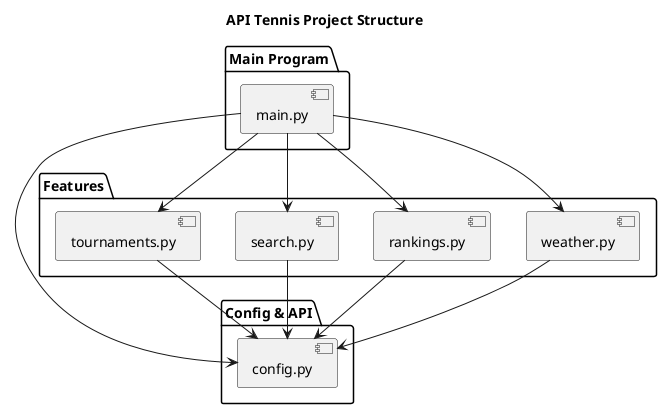 @startuml
title API Tennis Project Structure

package "Main Program" {
    [main.py]
}

package "Config & API" {
    [config.py]
}

package "Features" {
    [weather.py]
    [rankings.py]
    [search.py]
    [tournaments.py]
}

[main.py] --> [weather.py]
[main.py] --> [rankings.py]
[main.py] --> [config.py]
[main.py] --> [tournaments.py]
[main.py] --> [search.py]

[weather.py] --> [config.py]
[rankings.py] --> [config.py]
[search.py] --> [config.py]
[tournaments.py] --> [config.py]
@enduml
